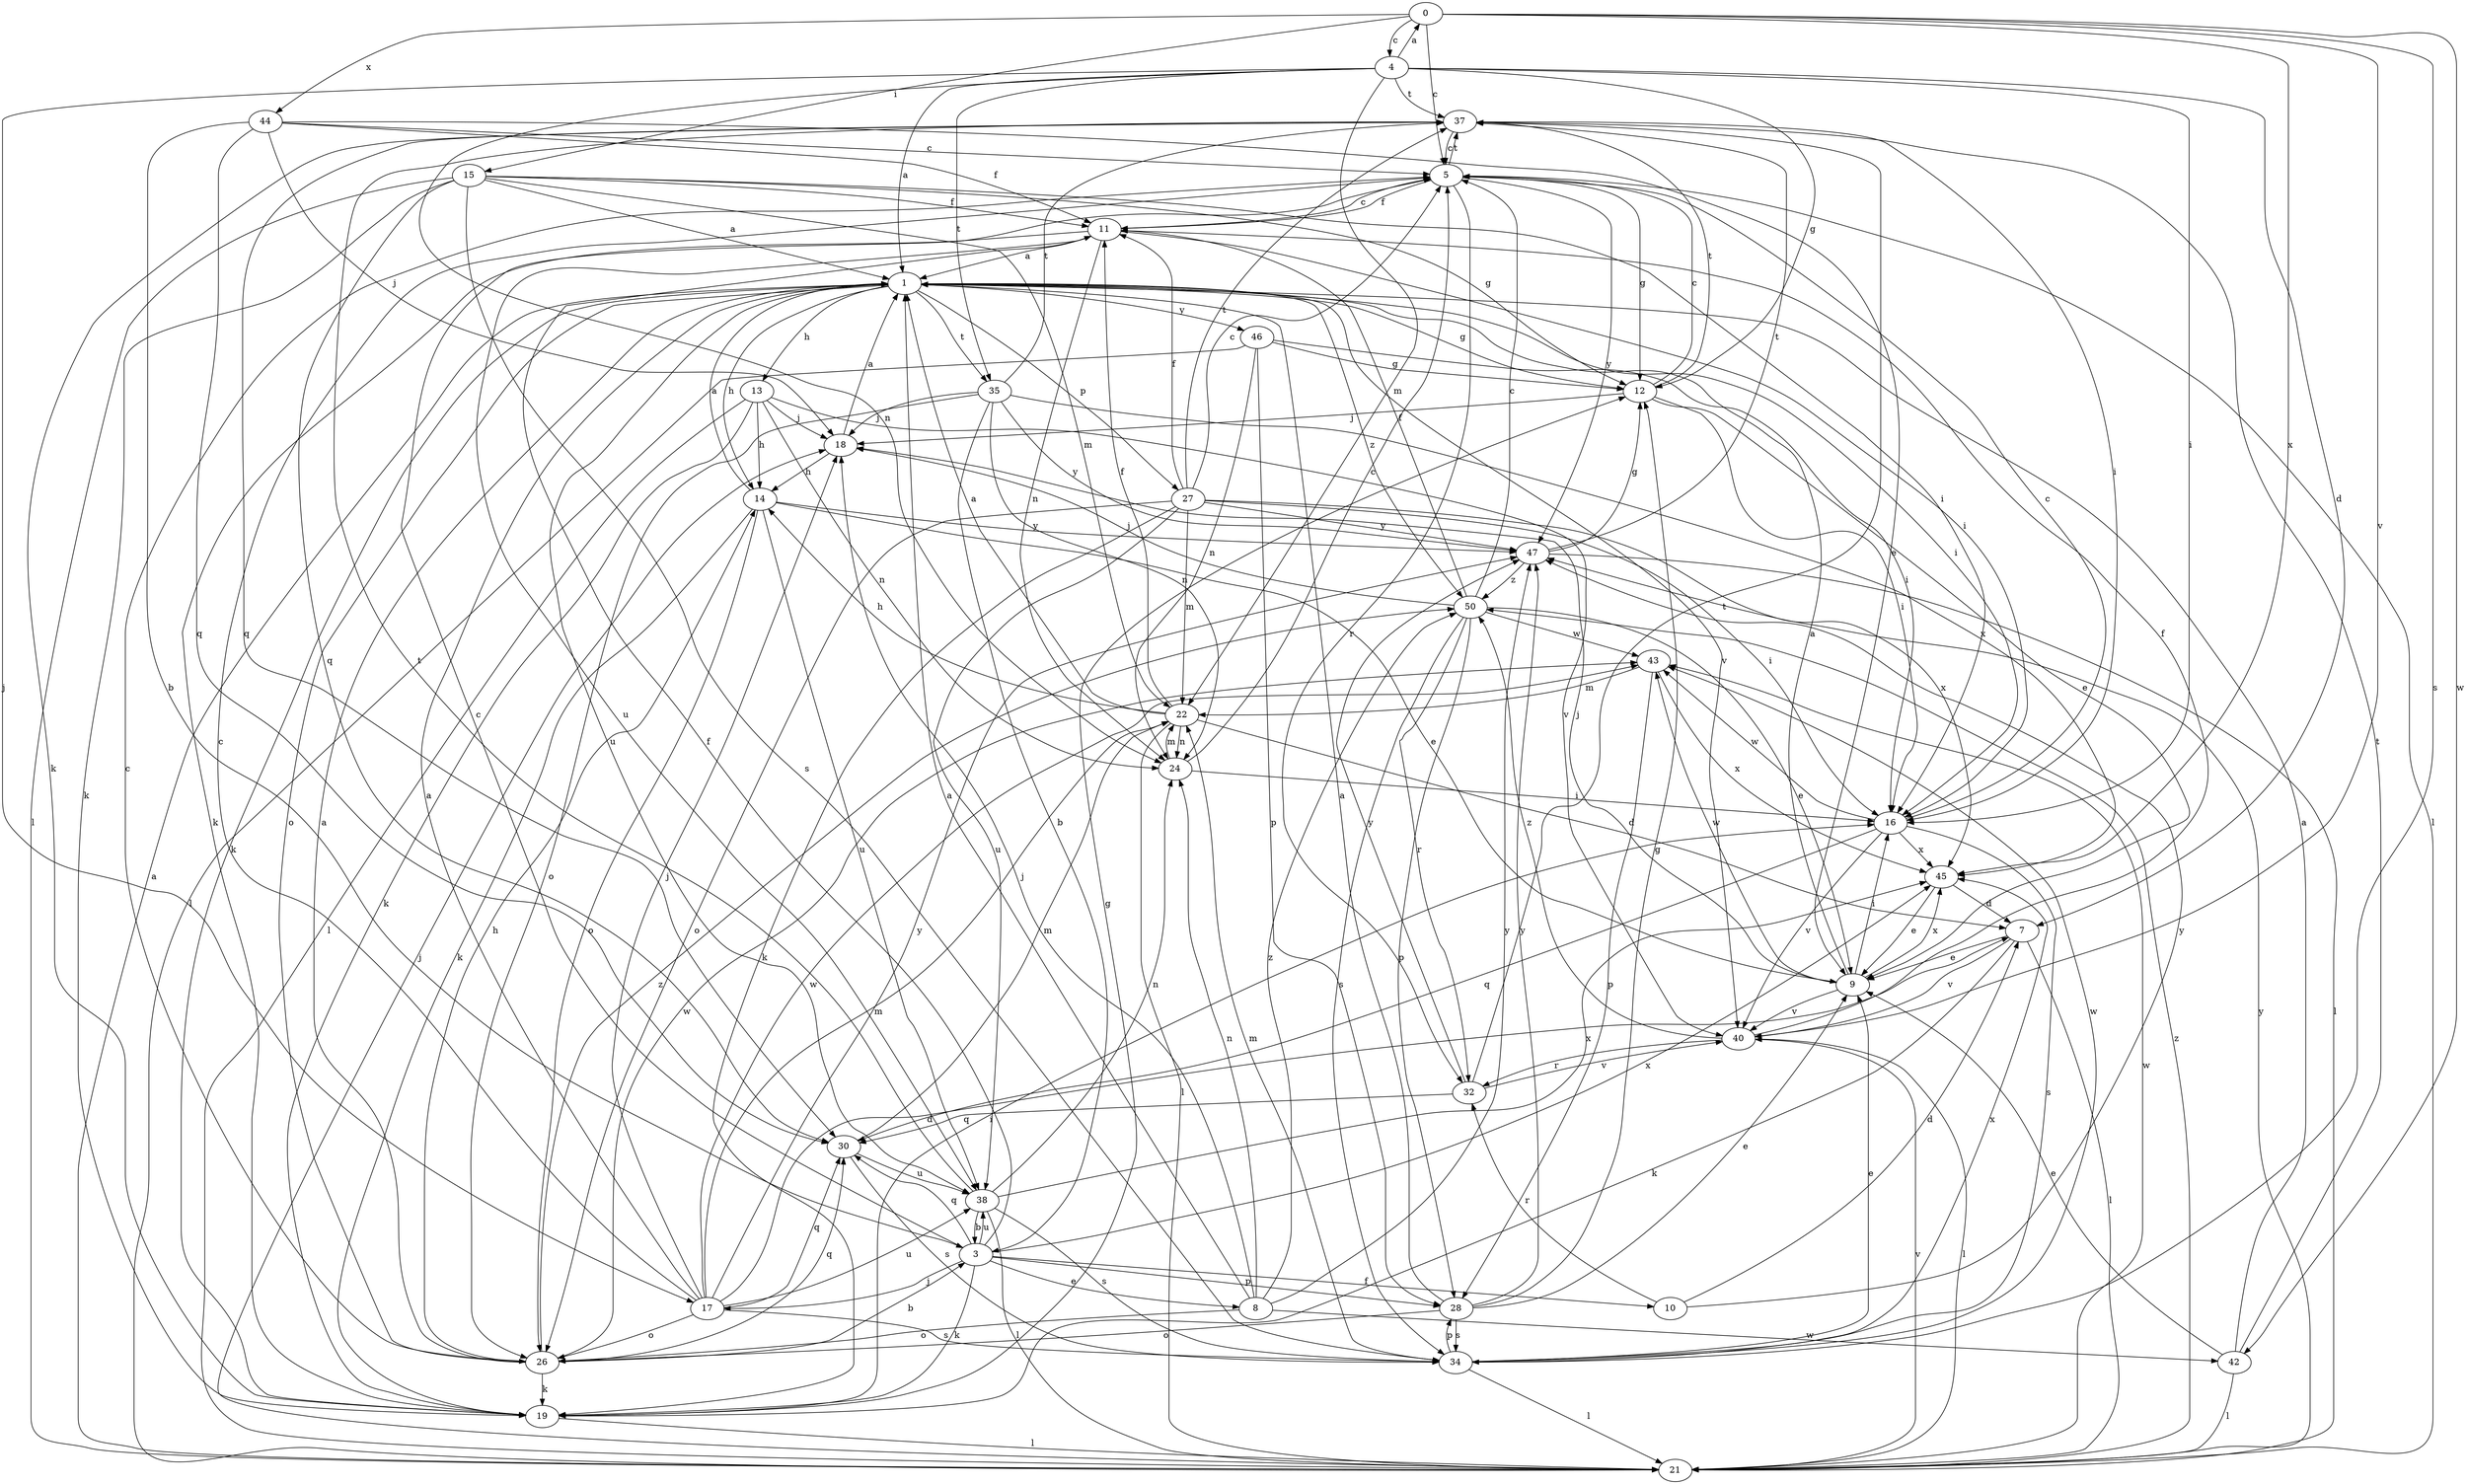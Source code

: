 strict digraph  {
0;
1;
3;
4;
5;
7;
8;
9;
10;
11;
12;
13;
14;
15;
16;
17;
18;
19;
21;
22;
24;
26;
27;
28;
30;
32;
34;
35;
37;
38;
40;
42;
43;
44;
45;
46;
47;
50;
0 -> 4  [label=c];
0 -> 5  [label=c];
0 -> 15  [label=i];
0 -> 34  [label=s];
0 -> 40  [label=v];
0 -> 42  [label=w];
0 -> 44  [label=x];
0 -> 45  [label=x];
1 -> 12  [label=g];
1 -> 13  [label=h];
1 -> 14  [label=h];
1 -> 16  [label=i];
1 -> 19  [label=k];
1 -> 26  [label=o];
1 -> 27  [label=p];
1 -> 35  [label=t];
1 -> 38  [label=u];
1 -> 40  [label=v];
1 -> 46  [label=y];
1 -> 50  [label=z];
3 -> 5  [label=c];
3 -> 8  [label=e];
3 -> 10  [label=f];
3 -> 11  [label=f];
3 -> 17  [label=j];
3 -> 19  [label=k];
3 -> 28  [label=p];
3 -> 30  [label=q];
3 -> 38  [label=u];
3 -> 45  [label=x];
4 -> 0  [label=a];
4 -> 1  [label=a];
4 -> 7  [label=d];
4 -> 12  [label=g];
4 -> 16  [label=i];
4 -> 17  [label=j];
4 -> 22  [label=m];
4 -> 24  [label=n];
4 -> 35  [label=t];
4 -> 37  [label=t];
5 -> 11  [label=f];
5 -> 12  [label=g];
5 -> 21  [label=l];
5 -> 32  [label=r];
5 -> 37  [label=t];
5 -> 47  [label=y];
7 -> 9  [label=e];
7 -> 19  [label=k];
7 -> 21  [label=l];
7 -> 40  [label=v];
8 -> 1  [label=a];
8 -> 18  [label=j];
8 -> 24  [label=n];
8 -> 26  [label=o];
8 -> 42  [label=w];
8 -> 47  [label=y];
8 -> 50  [label=z];
9 -> 1  [label=a];
9 -> 16  [label=i];
9 -> 18  [label=j];
9 -> 40  [label=v];
9 -> 43  [label=w];
9 -> 45  [label=x];
10 -> 7  [label=d];
10 -> 32  [label=r];
10 -> 47  [label=y];
11 -> 1  [label=a];
11 -> 5  [label=c];
11 -> 16  [label=i];
11 -> 19  [label=k];
11 -> 24  [label=n];
11 -> 38  [label=u];
12 -> 5  [label=c];
12 -> 9  [label=e];
12 -> 16  [label=i];
12 -> 18  [label=j];
12 -> 37  [label=t];
13 -> 14  [label=h];
13 -> 18  [label=j];
13 -> 19  [label=k];
13 -> 21  [label=l];
13 -> 24  [label=n];
13 -> 40  [label=v];
14 -> 1  [label=a];
14 -> 9  [label=e];
14 -> 19  [label=k];
14 -> 26  [label=o];
14 -> 38  [label=u];
14 -> 47  [label=y];
15 -> 1  [label=a];
15 -> 11  [label=f];
15 -> 12  [label=g];
15 -> 16  [label=i];
15 -> 19  [label=k];
15 -> 21  [label=l];
15 -> 22  [label=m];
15 -> 30  [label=q];
15 -> 34  [label=s];
16 -> 5  [label=c];
16 -> 30  [label=q];
16 -> 34  [label=s];
16 -> 40  [label=v];
16 -> 43  [label=w];
16 -> 45  [label=x];
17 -> 1  [label=a];
17 -> 5  [label=c];
17 -> 7  [label=d];
17 -> 18  [label=j];
17 -> 22  [label=m];
17 -> 26  [label=o];
17 -> 30  [label=q];
17 -> 34  [label=s];
17 -> 38  [label=u];
17 -> 43  [label=w];
17 -> 47  [label=y];
18 -> 1  [label=a];
18 -> 14  [label=h];
19 -> 12  [label=g];
19 -> 16  [label=i];
19 -> 21  [label=l];
21 -> 1  [label=a];
21 -> 18  [label=j];
21 -> 40  [label=v];
21 -> 43  [label=w];
21 -> 47  [label=y];
21 -> 50  [label=z];
22 -> 1  [label=a];
22 -> 7  [label=d];
22 -> 11  [label=f];
22 -> 14  [label=h];
22 -> 21  [label=l];
22 -> 24  [label=n];
24 -> 5  [label=c];
24 -> 16  [label=i];
24 -> 22  [label=m];
26 -> 1  [label=a];
26 -> 3  [label=b];
26 -> 5  [label=c];
26 -> 14  [label=h];
26 -> 19  [label=k];
26 -> 30  [label=q];
26 -> 43  [label=w];
26 -> 50  [label=z];
27 -> 5  [label=c];
27 -> 11  [label=f];
27 -> 16  [label=i];
27 -> 19  [label=k];
27 -> 22  [label=m];
27 -> 26  [label=o];
27 -> 37  [label=t];
27 -> 38  [label=u];
27 -> 45  [label=x];
27 -> 47  [label=y];
28 -> 1  [label=a];
28 -> 9  [label=e];
28 -> 12  [label=g];
28 -> 26  [label=o];
28 -> 34  [label=s];
28 -> 47  [label=y];
30 -> 22  [label=m];
30 -> 34  [label=s];
30 -> 38  [label=u];
32 -> 30  [label=q];
32 -> 37  [label=t];
32 -> 40  [label=v];
32 -> 47  [label=y];
34 -> 9  [label=e];
34 -> 21  [label=l];
34 -> 22  [label=m];
34 -> 28  [label=p];
34 -> 43  [label=w];
34 -> 45  [label=x];
35 -> 3  [label=b];
35 -> 18  [label=j];
35 -> 24  [label=n];
35 -> 26  [label=o];
35 -> 37  [label=t];
35 -> 45  [label=x];
35 -> 47  [label=y];
37 -> 5  [label=c];
37 -> 16  [label=i];
37 -> 19  [label=k];
37 -> 30  [label=q];
38 -> 3  [label=b];
38 -> 21  [label=l];
38 -> 24  [label=n];
38 -> 34  [label=s];
38 -> 37  [label=t];
38 -> 45  [label=x];
40 -> 11  [label=f];
40 -> 21  [label=l];
40 -> 32  [label=r];
40 -> 50  [label=z];
42 -> 1  [label=a];
42 -> 9  [label=e];
42 -> 21  [label=l];
42 -> 37  [label=t];
43 -> 22  [label=m];
43 -> 28  [label=p];
43 -> 45  [label=x];
44 -> 3  [label=b];
44 -> 5  [label=c];
44 -> 9  [label=e];
44 -> 11  [label=f];
44 -> 18  [label=j];
44 -> 30  [label=q];
45 -> 7  [label=d];
45 -> 9  [label=e];
46 -> 12  [label=g];
46 -> 16  [label=i];
46 -> 21  [label=l];
46 -> 24  [label=n];
46 -> 28  [label=p];
47 -> 12  [label=g];
47 -> 21  [label=l];
47 -> 37  [label=t];
47 -> 50  [label=z];
50 -> 5  [label=c];
50 -> 9  [label=e];
50 -> 11  [label=f];
50 -> 18  [label=j];
50 -> 28  [label=p];
50 -> 32  [label=r];
50 -> 34  [label=s];
50 -> 43  [label=w];
}
